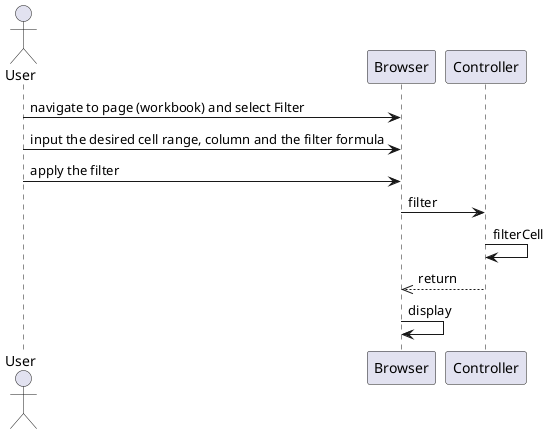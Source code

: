 @startuml  analysis.png
skinparam handwritten false
skinparam packageStyle rect
skinparam defaultFontName FG Virgil
skinparam shadowing false

actor User

User -> Browser : navigate to page (workbook) and select Filter

User -> Browser : input the desired cell range, column and the filter formula

User -> Browser : apply the filter

Browser -> Controller : filter

Controller -> Controller : filterCell

Controller -->> Browser : return

Browser -> Browser : display

@enduml